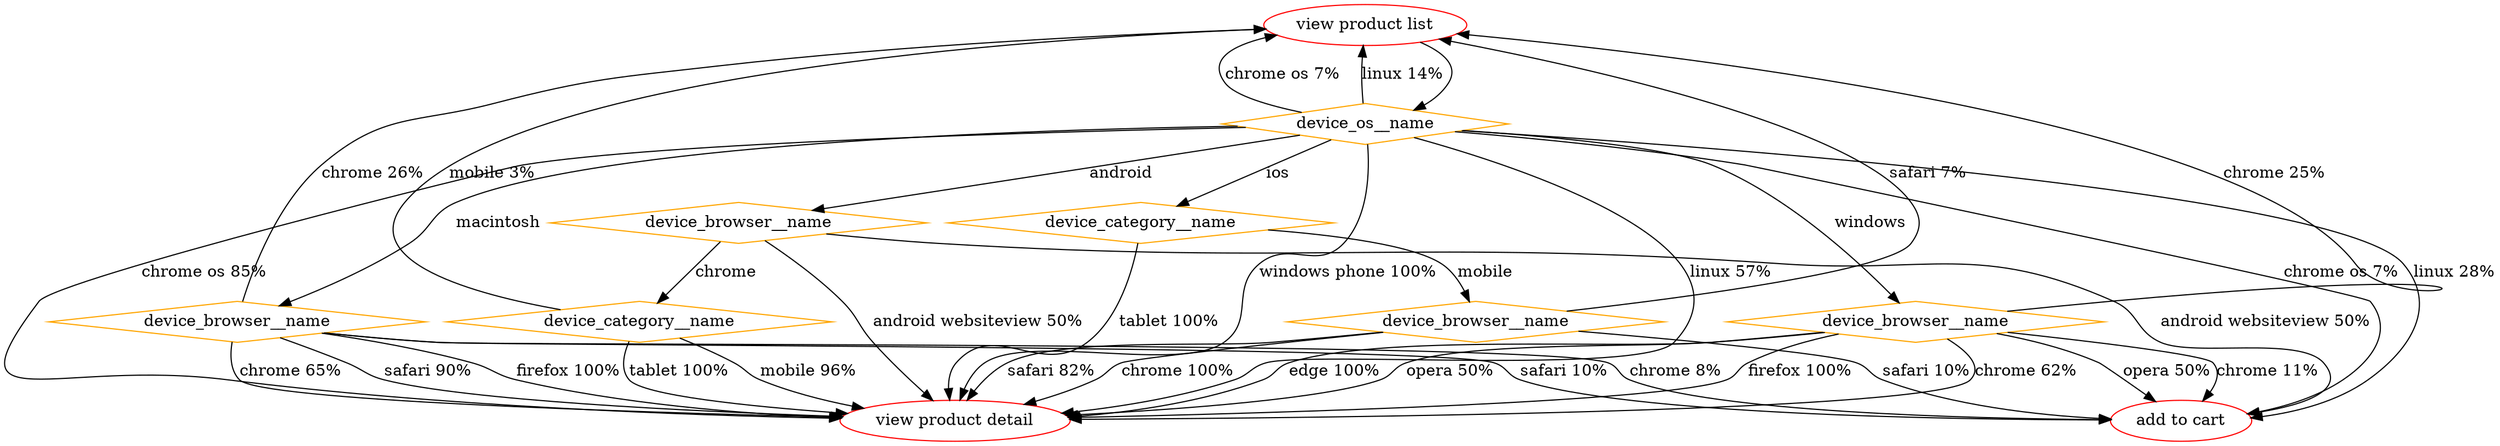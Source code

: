 digraph {
	"view product list" [label="view product list" color=red shape=oval]
	node18 [label=device_os__name color=orange shape=diamond]
	"view product list" -> node18 [label=""]
	node18 -> node12 [label=macintosh]
	node12 [label=device_browser__name color=orange shape=diamond]
	node12 -> "add to cart" [label="safari 10%"]
	"add to cart" [label="add to cart" color=red shape=oval]
	node12 -> "view product detail" [label="safari 90%"]
	"view product detail" [label="view product detail" color=red shape=oval]
	node12 -> "view product detail" [label="firefox 100%"]
	"view product detail" [label="view product detail" color=red shape=oval]
	node12 -> "view product detail" [label="chrome 65%"]
	"view product detail" [label="view product detail" color=red shape=oval]
	node12 -> "view product list" [label="chrome 26%"]
	"view product list" [label="view product list" color=red shape=oval]
	node12 -> "add to cart" [label="chrome 8%"]
	"add to cart" [label="add to cart" color=red shape=oval]
	node18 -> "view product detail" [label="windows phone 100%"]
	"view product detail" [label="view product detail" color=red shape=oval]
	node18 -> node14 [label=ios]
	node14 [label=device_category__name color=orange shape=diamond]
	node14 -> node13 [label=mobile]
	node13 [label=device_browser__name color=orange shape=diamond]
	node13 -> "view product detail" [label="safari 82%"]
	"view product detail" [label="view product detail" color=red shape=oval]
	node13 -> "add to cart" [label="safari 10%"]
	"add to cart" [label="add to cart" color=red shape=oval]
	node13 -> "view product list" [label="safari 7%"]
	"view product list" [label="view product list" color=red shape=oval]
	node13 -> "view product detail" [label="chrome 100%"]
	"view product detail" [label="view product detail" color=red shape=oval]
	node14 -> "view product detail" [label="tablet 100%"]
	"view product detail" [label="view product detail" color=red shape=oval]
	node18 -> node16 [label=android]
	node16 [label=device_browser__name color=orange shape=diamond]
	node16 -> node15 [label=chrome]
	node15 [label=device_category__name color=orange shape=diamond]
	node15 -> "view product detail" [label="mobile 96%"]
	"view product detail" [label="view product detail" color=red shape=oval]
	node15 -> "view product list" [label="mobile 3%"]
	"view product list" [label="view product list" color=red shape=oval]
	node15 -> "view product detail" [label="tablet 100%"]
	"view product detail" [label="view product detail" color=red shape=oval]
	node16 -> "view product detail" [label="android websiteview 50%"]
	"view product detail" [label="view product detail" color=red shape=oval]
	node16 -> "add to cart" [label="android websiteview 50%"]
	"add to cart" [label="add to cart" color=red shape=oval]
	node18 -> "view product detail" [label="chrome os 85%"]
	"view product detail" [label="view product detail" color=red shape=oval]
	node18 -> "view product list" [label="chrome os 7%"]
	"view product list" [label="view product list" color=red shape=oval]
	node18 -> "add to cart" [label="chrome os 7%"]
	"add to cart" [label="add to cart" color=red shape=oval]
	node18 -> node17 [label=windows]
	node17 [label=device_browser__name color=orange shape=diamond]
	node17 -> "view product detail" [label="edge 100%"]
	"view product detail" [label="view product detail" color=red shape=oval]
	node17 -> "view product detail" [label="opera 50%"]
	"view product detail" [label="view product detail" color=red shape=oval]
	node17 -> "add to cart" [label="opera 50%"]
	"add to cart" [label="add to cart" color=red shape=oval]
	node17 -> "view product detail" [label="firefox 100%"]
	"view product detail" [label="view product detail" color=red shape=oval]
	node17 -> "add to cart" [label="chrome 11%"]
	"add to cart" [label="add to cart" color=red shape=oval]
	node17 -> "view product detail" [label="chrome 62%"]
	"view product detail" [label="view product detail" color=red shape=oval]
	node17 -> "view product list" [label="chrome 25%"]
	"view product list" [label="view product list" color=red shape=oval]
	node18 -> "view product detail" [label="linux 57%"]
	"view product detail" [label="view product detail" color=red shape=oval]
	node18 -> "add to cart" [label="linux 28%"]
	"add to cart" [label="add to cart" color=red shape=oval]
	node18 -> "view product list" [label="linux 14%"]
	"view product list" [label="view product list" color=red shape=oval]
}
